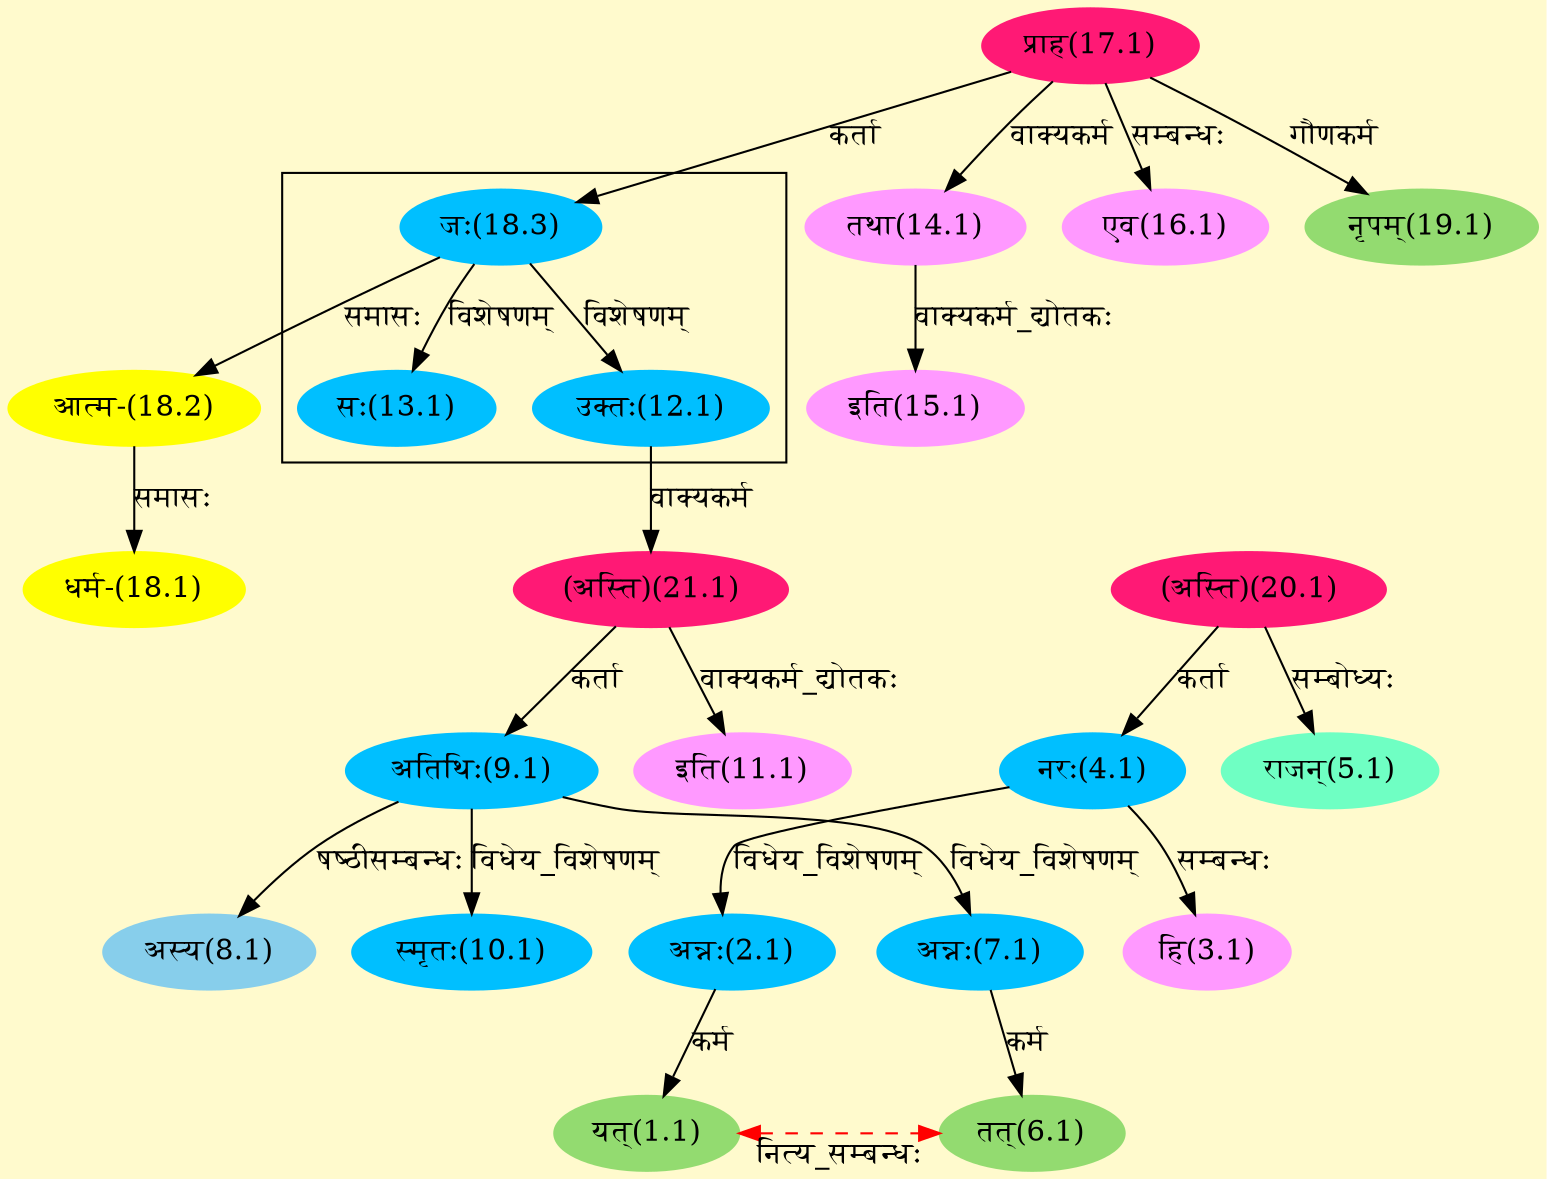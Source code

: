 digraph G{
rankdir=BT;
 compound=true;
 bgcolor="lemonchiffon1";

subgraph cluster_1{
Node12_1 [style=filled, color="#00BFFF" label = "उक्तः(12.1)"]
Node18_3 [style=filled, color="#00BFFF" label = "जः(18.3)"]
Node13_1 [style=filled, color="#00BFFF" label = "सः(13.1)"]

}
Node1_1 [style=filled, color="#93DB70" label = "यत्(1.1)"]
Node2_1 [style=filled, color="#00BFFF" label = "अन्नः(2.1)"]
Node6_1 [style=filled, color="#93DB70" label = "तत्(6.1)"]
Node4_1 [style=filled, color="#00BFFF" label = "नरः(4.1)"]
Node3_1 [style=filled, color="#FF99FF" label = "हि(3.1)"]
Node20_1 [style=filled, color="#FF1975" label = "(अस्ति)(20.1)"]
Node5_1 [style=filled, color="#6FFFC3" label = "राजन्(5.1)"]
Node7_1 [style=filled, color="#00BFFF" label = "अन्नः(7.1)"]
Node9_1 [style=filled, color="#00BFFF" label = "अतिथिः(9.1)"]
Node8_1 [style=filled, color="#87CEEB" label = "अस्य(8.1)"]
Node21_1 [style=filled, color="#FF1975" label = "(अस्ति)(21.1)"]
Node10_1 [style=filled, color="#00BFFF" label = "स्मृतः(10.1)"]
Node11_1 [style=filled, color="#FF99FF" label = "इति(11.1)"]
Node14_1 [style=filled, color="#FF99FF" label = "तथा(14.1)"]
Node17_1 [style=filled, color="#FF1975" label = "प्राह(17.1)"]
Node15_1 [style=filled, color="#FF99FF" label = "इति(15.1)"]
Node16_1 [style=filled, color="#FF99FF" label = "एव(16.1)"]
Node18_3 [style=filled, color="#00BFFF" label = "जः(18.3)"]
Node18_1 [style=filled, color="#FFFF00" label = "धर्म-(18.1)"]
Node18_2 [style=filled, color="#FFFF00" label = "आत्म-(18.2)"]
Node19_1 [style=filled, color="#93DB70" label = "नृपम्(19.1)"]
Node12_1 [style=filled, color="#00BFFF" label = "उक्तः(12.1)"]
{rank = same; Node1_1; Node6_1;}
/* Start of Relations section */

Node1_1 -> Node2_1 [  label="कर्म"  dir="back" ]
Node1_1 -> Node6_1 [ style=dashed color="red" label="नित्य_सम्बन्धः"  dir="both" ]
Node2_1 -> Node4_1 [  label="विधेय_विशेषणम्"  dir="back" ]
Node3_1 -> Node4_1 [  label="सम्बन्धः"  dir="back" ]
Node4_1 -> Node20_1 [  label="कर्ता"  dir="back" ]
Node5_1 -> Node20_1 [  label="सम्बोध्यः"  dir="back" ]
Node6_1 -> Node7_1 [  label="कर्म"  dir="back" ]
Node7_1 -> Node9_1 [  label="विधेय_विशेषणम्"  dir="back" ]
Node8_1 -> Node9_1 [  label="षष्ठीसम्बन्धः"  dir="back" ]
Node9_1 -> Node21_1 [  label="कर्ता"  dir="back" ]
Node10_1 -> Node9_1 [  label="विधेय_विशेषणम्"  dir="back" ]
Node11_1 -> Node21_1 [  label="वाक्यकर्म_द्योतकः"  dir="back" ]
Node12_1 -> Node18_3 [  label="विशेषणम्"  dir="back" ]
Node13_1 -> Node18_3 [  label="विशेषणम्"  dir="back" ]
Node14_1 -> Node17_1 [  label="वाक्यकर्म"  dir="back" ]
Node15_1 -> Node14_1 [  label="वाक्यकर्म_द्योतकः"  dir="back" ]
Node16_1 -> Node17_1 [  label="सम्बन्धः"  dir="back" ]
Node18_1 -> Node18_2 [  label="समासः"  dir="back" ]
Node18_2 -> Node18_3 [  label="समासः"  dir="back" ]
Node18_3 -> Node17_1 [  label="कर्ता"  dir="back" ]
Node19_1 -> Node17_1 [  label="गौणकर्म"  dir="back" ]
Node21_1 -> Node12_1 [  label="वाक्यकर्म"  dir="back" ]
}

